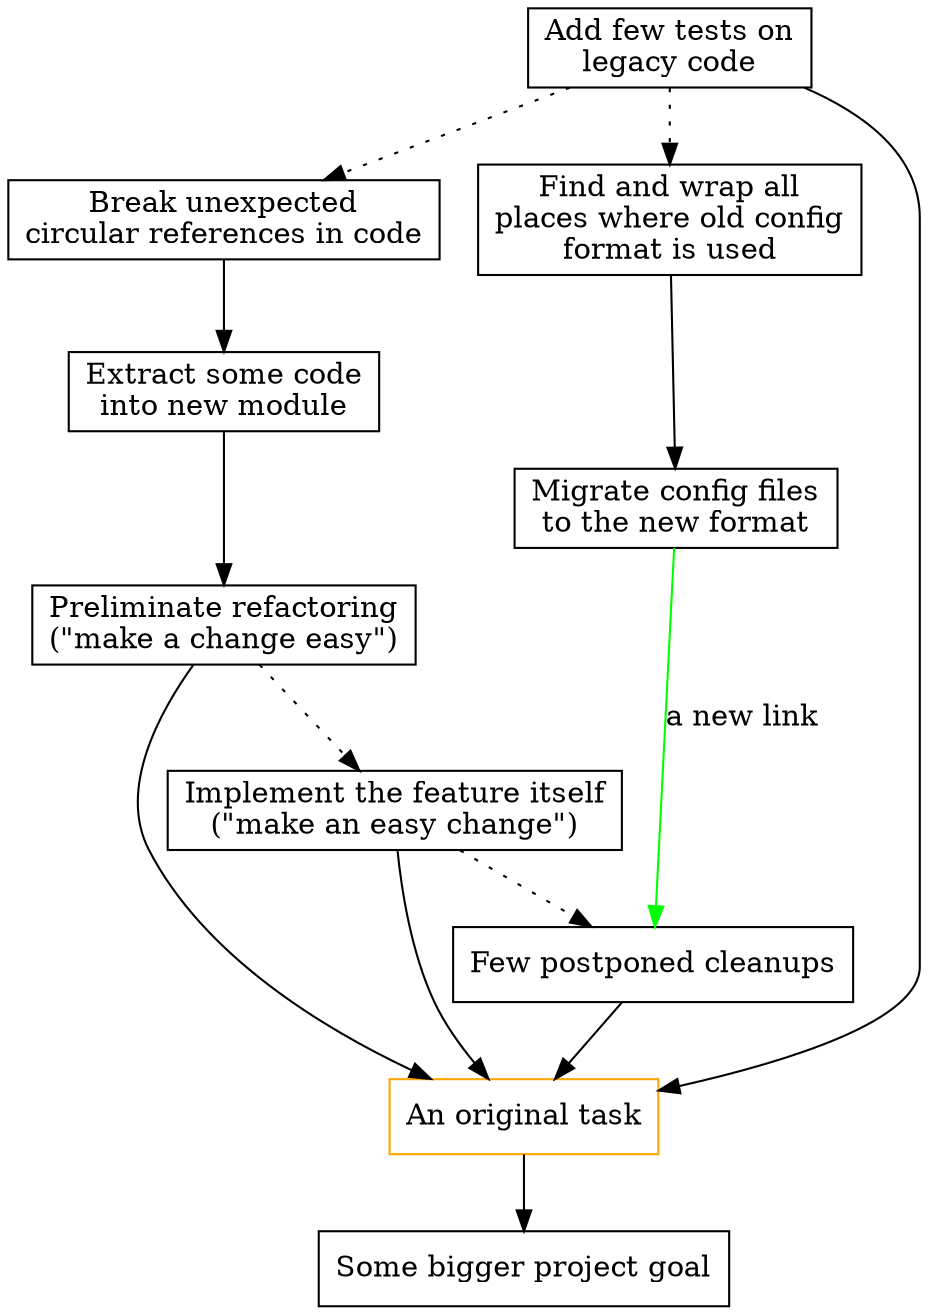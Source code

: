 digraph g {
node [shape=box];
edge [color=black];

others [label="Some bigger project goal"];
0 [label="An original task", color=orange];

2 [label="Preliminate refactoring
(&quot;make a change easy&quot;)"];
3 [label="Implement the feature itself
(&quot;make an easy change&quot;)"];
4 [label="Few postponed cleanups"];

5 [label="Migrate config files
to the new format"];

6 [label="Extract some code
into new module"];

7 [label="Find and wrap all
places where old config
format is used"];

8 [label="Break unexpected
circular references in code"];

9 [label="Add few tests on
legacy code"];

0 -> others;

2 -> 0;
3 -> 0;
4 -> 0;

2 -> 3 [style=dotted];
3 -> 4 [style=dotted];

5 -> 4 [color=green, label="a new link"];
6 -> 2;

7 -> 5;
8 -> 6;

9 -> 0;
9 -> 7 [style=dotted];
9 -> 8 [style=dotted];
}
